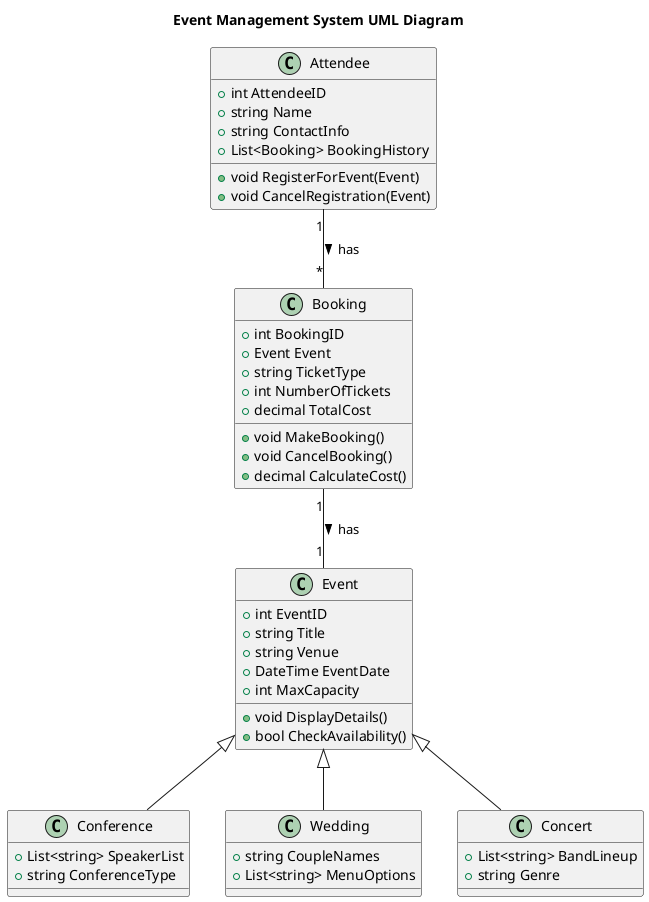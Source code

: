 @startuml Event Managment System

title Event Management System UML Diagram

class Event {
  +int EventID
  +string Title
  +string Venue
  +DateTime EventDate
  +int MaxCapacity
  +void DisplayDetails()
  +bool CheckAvailability()


}

class Conference {
  +List<string> SpeakerList
  +string ConferenceType
}

class Wedding {
  +string CoupleNames
  +List<string> MenuOptions
}

class Concert {
  +List<string> BandLineup
  +string Genre
}

class Booking {
  +int BookingID
  +Event Event
  +string TicketType
  +int NumberOfTickets
  +decimal TotalCost
  +void MakeBooking()
  +void CancelBooking()
  +decimal CalculateCost()
}

class Attendee {
  +int AttendeeID
  +string Name
  +string ContactInfo
  +List<Booking> BookingHistory
  +void RegisterForEvent(Event)
  +void CancelRegistration(Event)
}

Event <|-- Conference
Event <|-- Wedding
Event <|-- Concert
Booking "1" -- "1" Event : has >
Attendee "1" -- "*" Booking : has >


@enduml
```